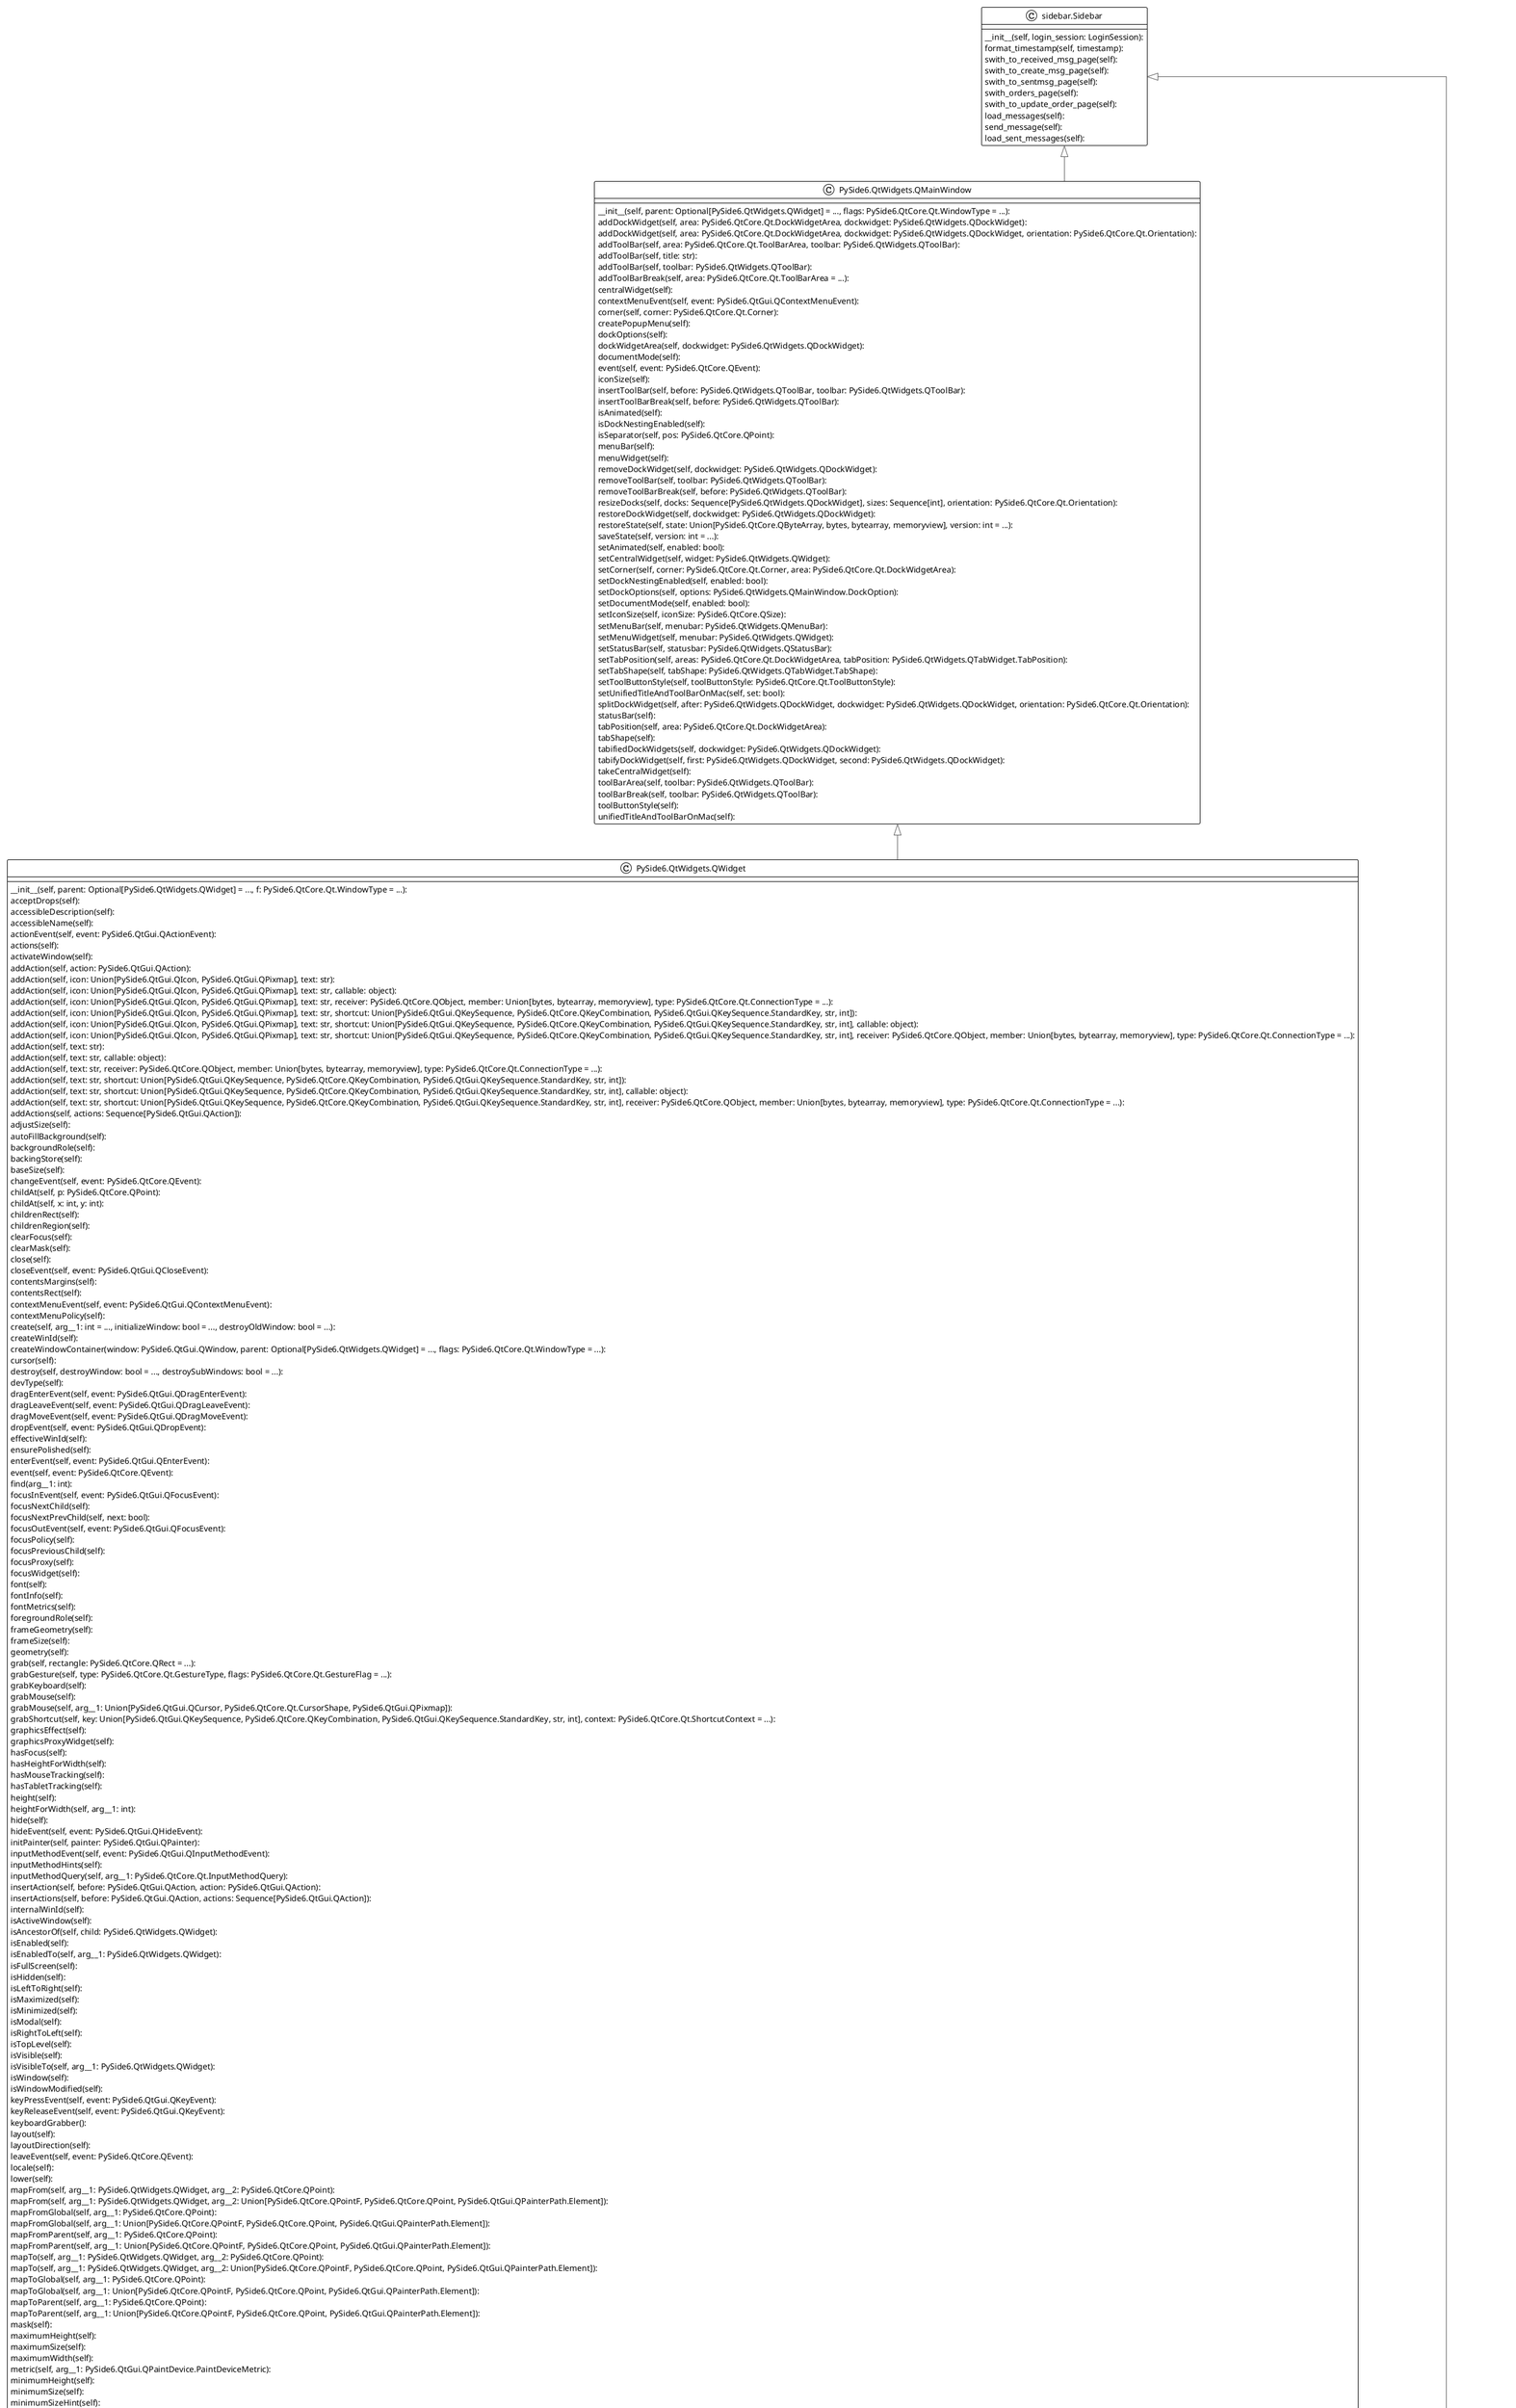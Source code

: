 @startuml

!theme plain
top to bottom direction
skinparam linetype ortho

class node5 as "PySide6.QtCore.QObject" {
   __init__(self, parent: Optional[PySide6.QtCore.QObject] = ...): 
   blockSignals(self, b: bool): 
   childEvent(self, event: PySide6.QtCore.QChildEvent): 
   children(self): 
   connect(self, sender: PySide6.QtCore.QObject, signal: Union[bytes, bytearray, memoryview], member: Union[bytes, bytearray, memoryview], type: PySide6.QtCore.Qt.ConnectionType = ...): 
   connect(self, signal: Union[bytes, bytearray, memoryview], functor: Callable, type: PySide6.QtCore.Qt.ConnectionType = ...): 
   connect(self, signal: Union[bytes, bytearray, memoryview], receiver: PySide6.QtCore.QObject, method: Union[bytes, bytearray, memoryview], type: PySide6.QtCore.Qt.ConnectionType = ...): 
   connect(sender: PySide6.QtCore.QObject, signal: PySide6.QtCore.QMetaMethod, receiver: PySide6.QtCore.QObject, method: PySide6.QtCore.QMetaMethod, type: PySide6.QtCore.Qt.ConnectionType = ...): 
   connect(sender: PySide6.QtCore.QObject, signal: Union[bytes, bytearray, memoryview], context: PySide6.QtCore.QObject, functor: Callable, type: PySide6.QtCore.Qt.ConnectionType = ...): 
   connect(sender: PySide6.QtCore.QObject, signal: Union[bytes, bytearray, memoryview], functor: Callable, type: PySide6.QtCore.Qt.ConnectionType = ...): 
   connect(sender: PySide6.QtCore.QObject, signal: Union[bytes, bytearray, memoryview], receiver: PySide6.QtCore.QObject, member: Union[bytes, bytearray, memoryview], type: PySide6.QtCore.Qt.ConnectionType = ...): 
   connectNotify(self, signal: PySide6.QtCore.QMetaMethod): 
   customEvent(self, event: PySide6.QtCore.QEvent): 
   deleteLater(self): 
   disconnect(connection: PySide6.QtCore.QMetaObject.Connection): 
   disconnect(self, receiver: PySide6.QtCore.QObject, member: Union[bytes, bytearray, memoryview, NoneType] = ...): 
   disconnect(self, signal: Union[bytes, bytearray, memoryview], functor: Callable): 
   disconnect(self, signal: Union[bytes, bytearray, memoryview], receiver: PySide6.QtCore.QObject, member: Union[bytes, bytearray, memoryview]): 
   disconnect(sender: PySide6.QtCore.QObject, signal: PySide6.QtCore.QMetaMethod, receiver: PySide6.QtCore.QObject, member: PySide6.QtCore.QMetaMethod): 
   disconnect(sender: PySide6.QtCore.QObject, signal: Union[bytes, bytearray, memoryview], functor: Callable): 
   disconnect(sender: PySide6.QtCore.QObject, signal: Union[bytes, bytearray, memoryview], receiver: PySide6.QtCore.QObject, member: Union[bytes, bytearray, memoryview]): 
   disconnectNotify(self, signal: PySide6.QtCore.QMetaMethod): 
   dumpObjectInfo(self): 
   dumpObjectTree(self): 
   dynamicPropertyNames(self): 
   emit(self, arg__1: Union[bytes, bytearray, memoryview], *args: None): 
   event(self, event: PySide6.QtCore.QEvent): 
   eventFilter(self, watched: PySide6.QtCore.QObject, event: PySide6.QtCore.QEvent): 
   findChild(self, type: type, name: str = ..., options: PySide6.QtCore.Qt.FindChildOption = ...): 
   findChildren(self, type: type, name: str = ..., options: PySide6.QtCore.Qt.FindChildOption = ...): 
   findChildren(self, type: type, pattern: Union[PySide6.QtCore.QRegularExpression, str], options: PySide6.QtCore.Qt.FindChildOption = ...): 
   inherits(self, classname: Union[bytes, bytearray, memoryview]): 
   installEventFilter(self, filterObj: PySide6.QtCore.QObject): 
   isQuickItemType(self): 
   isSignalConnected(self, signal: PySide6.QtCore.QMetaMethod): 
   isWidgetType(self): 
   isWindowType(self): 
   killTimer(self, id: int): 
   metaObject(self): 
   moveToThread(self, arg__1: PySide6.QtCore.QThread): 
   objectName(self): 
   parent(self): 
   property(self, name: str): 
   receivers(self, signal: Union[bytes, bytearray, memoryview]): 
   removeEventFilter(self, obj: PySide6.QtCore.QObject): 
   sender(self): 
   senderSignalIndex(self): 
   setObjectName(self, name: str): 
   setParent(self, parent: Optional[PySide6.QtCore.QObject]): 
   setProperty(self, name: str, value: Any): 
   signalsBlocked(self): 
   startTimer(self, interval: int, timerType: PySide6.QtCore.Qt.TimerType = ...): 
   thread(self): 
   timerEvent(self, event: PySide6.QtCore.QTimerEvent): 
   tr(self, sourceText: str, disambiguation: Optional[str] = ..., n: int = ...): 
}
class node0 as "PySide6.QtGui.QPaintDevice" {
   __init__(self): 
   colorCount(self): 
   depth(self): 
   devType(self): 
   devicePixelRatio(self): 
   devicePixelRatioF(self): 
   devicePixelRatioFScale(): 
   height(self): 
   heightMM(self): 
   initPainter(self, painter: PySide6.QtGui.QPainter): 
   logicalDpiX(self): 
   logicalDpiY(self): 
   metric(self, metric: PySide6.QtGui.QPaintDevice.PaintDeviceMetric): 
   paintEngine(self): 
   paintingActive(self): 
   physicalDpiX(self): 
   physicalDpiY(self): 
   redirected(self, offset: PySide6.QtCore.QPoint): 
   sharedPainter(self): 
   width(self): 
   widthMM(self): 
}
class node3 as "PySide6.QtWidgets.QMainWindow" {
   __init__(self, parent: Optional[PySide6.QtWidgets.QWidget] = ..., flags: PySide6.QtCore.Qt.WindowType = ...): 
   addDockWidget(self, area: PySide6.QtCore.Qt.DockWidgetArea, dockwidget: PySide6.QtWidgets.QDockWidget): 
   addDockWidget(self, area: PySide6.QtCore.Qt.DockWidgetArea, dockwidget: PySide6.QtWidgets.QDockWidget, orientation: PySide6.QtCore.Qt.Orientation): 
   addToolBar(self, area: PySide6.QtCore.Qt.ToolBarArea, toolbar: PySide6.QtWidgets.QToolBar): 
   addToolBar(self, title: str): 
   addToolBar(self, toolbar: PySide6.QtWidgets.QToolBar): 
   addToolBarBreak(self, area: PySide6.QtCore.Qt.ToolBarArea = ...): 
   centralWidget(self): 
   contextMenuEvent(self, event: PySide6.QtGui.QContextMenuEvent): 
   corner(self, corner: PySide6.QtCore.Qt.Corner): 
   createPopupMenu(self): 
   dockOptions(self): 
   dockWidgetArea(self, dockwidget: PySide6.QtWidgets.QDockWidget): 
   documentMode(self): 
   event(self, event: PySide6.QtCore.QEvent): 
   iconSize(self): 
   insertToolBar(self, before: PySide6.QtWidgets.QToolBar, toolbar: PySide6.QtWidgets.QToolBar): 
   insertToolBarBreak(self, before: PySide6.QtWidgets.QToolBar): 
   isAnimated(self): 
   isDockNestingEnabled(self): 
   isSeparator(self, pos: PySide6.QtCore.QPoint): 
   menuBar(self): 
   menuWidget(self): 
   removeDockWidget(self, dockwidget: PySide6.QtWidgets.QDockWidget): 
   removeToolBar(self, toolbar: PySide6.QtWidgets.QToolBar): 
   removeToolBarBreak(self, before: PySide6.QtWidgets.QToolBar): 
   resizeDocks(self, docks: Sequence[PySide6.QtWidgets.QDockWidget], sizes: Sequence[int], orientation: PySide6.QtCore.Qt.Orientation): 
   restoreDockWidget(self, dockwidget: PySide6.QtWidgets.QDockWidget): 
   restoreState(self, state: Union[PySide6.QtCore.QByteArray, bytes, bytearray, memoryview], version: int = ...): 
   saveState(self, version: int = ...): 
   setAnimated(self, enabled: bool): 
   setCentralWidget(self, widget: PySide6.QtWidgets.QWidget): 
   setCorner(self, corner: PySide6.QtCore.Qt.Corner, area: PySide6.QtCore.Qt.DockWidgetArea): 
   setDockNestingEnabled(self, enabled: bool): 
   setDockOptions(self, options: PySide6.QtWidgets.QMainWindow.DockOption): 
   setDocumentMode(self, enabled: bool): 
   setIconSize(self, iconSize: PySide6.QtCore.QSize): 
   setMenuBar(self, menubar: PySide6.QtWidgets.QMenuBar): 
   setMenuWidget(self, menubar: PySide6.QtWidgets.QWidget): 
   setStatusBar(self, statusbar: PySide6.QtWidgets.QStatusBar): 
   setTabPosition(self, areas: PySide6.QtCore.Qt.DockWidgetArea, tabPosition: PySide6.QtWidgets.QTabWidget.TabPosition): 
   setTabShape(self, tabShape: PySide6.QtWidgets.QTabWidget.TabShape): 
   setToolButtonStyle(self, toolButtonStyle: PySide6.QtCore.Qt.ToolButtonStyle): 
   setUnifiedTitleAndToolBarOnMac(self, set: bool): 
   splitDockWidget(self, after: PySide6.QtWidgets.QDockWidget, dockwidget: PySide6.QtWidgets.QDockWidget, orientation: PySide6.QtCore.Qt.Orientation): 
   statusBar(self): 
   tabPosition(self, area: PySide6.QtCore.Qt.DockWidgetArea): 
   tabShape(self): 
   tabifiedDockWidgets(self, dockwidget: PySide6.QtWidgets.QDockWidget): 
   tabifyDockWidget(self, first: PySide6.QtWidgets.QDockWidget, second: PySide6.QtWidgets.QDockWidget): 
   takeCentralWidget(self): 
   toolBarArea(self, toolbar: PySide6.QtWidgets.QToolBar): 
   toolBarBreak(self, toolbar: PySide6.QtWidgets.QToolBar): 
   toolButtonStyle(self): 
   unifiedTitleAndToolBarOnMac(self): 
}
class node8 as "PySide6.QtWidgets.QWidget" {
   __init__(self, parent: Optional[PySide6.QtWidgets.QWidget] = ..., f: PySide6.QtCore.Qt.WindowType = ...): 
   acceptDrops(self): 
   accessibleDescription(self): 
   accessibleName(self): 
   actionEvent(self, event: PySide6.QtGui.QActionEvent): 
   actions(self): 
   activateWindow(self): 
   addAction(self, action: PySide6.QtGui.QAction): 
   addAction(self, icon: Union[PySide6.QtGui.QIcon, PySide6.QtGui.QPixmap], text: str): 
   addAction(self, icon: Union[PySide6.QtGui.QIcon, PySide6.QtGui.QPixmap], text: str, callable: object): 
   addAction(self, icon: Union[PySide6.QtGui.QIcon, PySide6.QtGui.QPixmap], text: str, receiver: PySide6.QtCore.QObject, member: Union[bytes, bytearray, memoryview], type: PySide6.QtCore.Qt.ConnectionType = ...): 
   addAction(self, icon: Union[PySide6.QtGui.QIcon, PySide6.QtGui.QPixmap], text: str, shortcut: Union[PySide6.QtGui.QKeySequence, PySide6.QtCore.QKeyCombination, PySide6.QtGui.QKeySequence.StandardKey, str, int]): 
   addAction(self, icon: Union[PySide6.QtGui.QIcon, PySide6.QtGui.QPixmap], text: str, shortcut: Union[PySide6.QtGui.QKeySequence, PySide6.QtCore.QKeyCombination, PySide6.QtGui.QKeySequence.StandardKey, str, int], callable: object): 
   addAction(self, icon: Union[PySide6.QtGui.QIcon, PySide6.QtGui.QPixmap], text: str, shortcut: Union[PySide6.QtGui.QKeySequence, PySide6.QtCore.QKeyCombination, PySide6.QtGui.QKeySequence.StandardKey, str, int], receiver: PySide6.QtCore.QObject, member: Union[bytes, bytearray, memoryview], type: PySide6.QtCore.Qt.ConnectionType = ...): 
   addAction(self, text: str): 
   addAction(self, text: str, callable: object): 
   addAction(self, text: str, receiver: PySide6.QtCore.QObject, member: Union[bytes, bytearray, memoryview], type: PySide6.QtCore.Qt.ConnectionType = ...): 
   addAction(self, text: str, shortcut: Union[PySide6.QtGui.QKeySequence, PySide6.QtCore.QKeyCombination, PySide6.QtGui.QKeySequence.StandardKey, str, int]): 
   addAction(self, text: str, shortcut: Union[PySide6.QtGui.QKeySequence, PySide6.QtCore.QKeyCombination, PySide6.QtGui.QKeySequence.StandardKey, str, int], callable: object): 
   addAction(self, text: str, shortcut: Union[PySide6.QtGui.QKeySequence, PySide6.QtCore.QKeyCombination, PySide6.QtGui.QKeySequence.StandardKey, str, int], receiver: PySide6.QtCore.QObject, member: Union[bytes, bytearray, memoryview], type: PySide6.QtCore.Qt.ConnectionType = ...): 
   addActions(self, actions: Sequence[PySide6.QtGui.QAction]): 
   adjustSize(self): 
   autoFillBackground(self): 
   backgroundRole(self): 
   backingStore(self): 
   baseSize(self): 
   changeEvent(self, event: PySide6.QtCore.QEvent): 
   childAt(self, p: PySide6.QtCore.QPoint): 
   childAt(self, x: int, y: int): 
   childrenRect(self): 
   childrenRegion(self): 
   clearFocus(self): 
   clearMask(self): 
   close(self): 
   closeEvent(self, event: PySide6.QtGui.QCloseEvent): 
   contentsMargins(self): 
   contentsRect(self): 
   contextMenuEvent(self, event: PySide6.QtGui.QContextMenuEvent): 
   contextMenuPolicy(self): 
   create(self, arg__1: int = ..., initializeWindow: bool = ..., destroyOldWindow: bool = ...): 
   createWinId(self): 
   createWindowContainer(window: PySide6.QtGui.QWindow, parent: Optional[PySide6.QtWidgets.QWidget] = ..., flags: PySide6.QtCore.Qt.WindowType = ...): 
   cursor(self): 
   destroy(self, destroyWindow: bool = ..., destroySubWindows: bool = ...): 
   devType(self): 
   dragEnterEvent(self, event: PySide6.QtGui.QDragEnterEvent): 
   dragLeaveEvent(self, event: PySide6.QtGui.QDragLeaveEvent): 
   dragMoveEvent(self, event: PySide6.QtGui.QDragMoveEvent): 
   dropEvent(self, event: PySide6.QtGui.QDropEvent): 
   effectiveWinId(self): 
   ensurePolished(self): 
   enterEvent(self, event: PySide6.QtGui.QEnterEvent): 
   event(self, event: PySide6.QtCore.QEvent): 
   find(arg__1: int): 
   focusInEvent(self, event: PySide6.QtGui.QFocusEvent): 
   focusNextChild(self): 
   focusNextPrevChild(self, next: bool): 
   focusOutEvent(self, event: PySide6.QtGui.QFocusEvent): 
   focusPolicy(self): 
   focusPreviousChild(self): 
   focusProxy(self): 
   focusWidget(self): 
   font(self): 
   fontInfo(self): 
   fontMetrics(self): 
   foregroundRole(self): 
   frameGeometry(self): 
   frameSize(self): 
   geometry(self): 
   grab(self, rectangle: PySide6.QtCore.QRect = ...): 
   grabGesture(self, type: PySide6.QtCore.Qt.GestureType, flags: PySide6.QtCore.Qt.GestureFlag = ...): 
   grabKeyboard(self): 
   grabMouse(self): 
   grabMouse(self, arg__1: Union[PySide6.QtGui.QCursor, PySide6.QtCore.Qt.CursorShape, PySide6.QtGui.QPixmap]): 
   grabShortcut(self, key: Union[PySide6.QtGui.QKeySequence, PySide6.QtCore.QKeyCombination, PySide6.QtGui.QKeySequence.StandardKey, str, int], context: PySide6.QtCore.Qt.ShortcutContext = ...): 
   graphicsEffect(self): 
   graphicsProxyWidget(self): 
   hasFocus(self): 
   hasHeightForWidth(self): 
   hasMouseTracking(self): 
   hasTabletTracking(self): 
   height(self): 
   heightForWidth(self, arg__1: int): 
   hide(self): 
   hideEvent(self, event: PySide6.QtGui.QHideEvent): 
   initPainter(self, painter: PySide6.QtGui.QPainter): 
   inputMethodEvent(self, event: PySide6.QtGui.QInputMethodEvent): 
   inputMethodHints(self): 
   inputMethodQuery(self, arg__1: PySide6.QtCore.Qt.InputMethodQuery): 
   insertAction(self, before: PySide6.QtGui.QAction, action: PySide6.QtGui.QAction): 
   insertActions(self, before: PySide6.QtGui.QAction, actions: Sequence[PySide6.QtGui.QAction]): 
   internalWinId(self): 
   isActiveWindow(self): 
   isAncestorOf(self, child: PySide6.QtWidgets.QWidget): 
   isEnabled(self): 
   isEnabledTo(self, arg__1: PySide6.QtWidgets.QWidget): 
   isFullScreen(self): 
   isHidden(self): 
   isLeftToRight(self): 
   isMaximized(self): 
   isMinimized(self): 
   isModal(self): 
   isRightToLeft(self): 
   isTopLevel(self): 
   isVisible(self): 
   isVisibleTo(self, arg__1: PySide6.QtWidgets.QWidget): 
   isWindow(self): 
   isWindowModified(self): 
   keyPressEvent(self, event: PySide6.QtGui.QKeyEvent): 
   keyReleaseEvent(self, event: PySide6.QtGui.QKeyEvent): 
   keyboardGrabber(): 
   layout(self): 
   layoutDirection(self): 
   leaveEvent(self, event: PySide6.QtCore.QEvent): 
   locale(self): 
   lower(self): 
   mapFrom(self, arg__1: PySide6.QtWidgets.QWidget, arg__2: PySide6.QtCore.QPoint): 
   mapFrom(self, arg__1: PySide6.QtWidgets.QWidget, arg__2: Union[PySide6.QtCore.QPointF, PySide6.QtCore.QPoint, PySide6.QtGui.QPainterPath.Element]): 
   mapFromGlobal(self, arg__1: PySide6.QtCore.QPoint): 
   mapFromGlobal(self, arg__1: Union[PySide6.QtCore.QPointF, PySide6.QtCore.QPoint, PySide6.QtGui.QPainterPath.Element]): 
   mapFromParent(self, arg__1: PySide6.QtCore.QPoint): 
   mapFromParent(self, arg__1: Union[PySide6.QtCore.QPointF, PySide6.QtCore.QPoint, PySide6.QtGui.QPainterPath.Element]): 
   mapTo(self, arg__1: PySide6.QtWidgets.QWidget, arg__2: PySide6.QtCore.QPoint): 
   mapTo(self, arg__1: PySide6.QtWidgets.QWidget, arg__2: Union[PySide6.QtCore.QPointF, PySide6.QtCore.QPoint, PySide6.QtGui.QPainterPath.Element]): 
   mapToGlobal(self, arg__1: PySide6.QtCore.QPoint): 
   mapToGlobal(self, arg__1: Union[PySide6.QtCore.QPointF, PySide6.QtCore.QPoint, PySide6.QtGui.QPainterPath.Element]): 
   mapToParent(self, arg__1: PySide6.QtCore.QPoint): 
   mapToParent(self, arg__1: Union[PySide6.QtCore.QPointF, PySide6.QtCore.QPoint, PySide6.QtGui.QPainterPath.Element]): 
   mask(self): 
   maximumHeight(self): 
   maximumSize(self): 
   maximumWidth(self): 
   metric(self, arg__1: PySide6.QtGui.QPaintDevice.PaintDeviceMetric): 
   minimumHeight(self): 
   minimumSize(self): 
   minimumSizeHint(self): 
   minimumWidth(self): 
   mouseDoubleClickEvent(self, event: PySide6.QtGui.QMouseEvent): 
   mouseGrabber(): 
   mouseMoveEvent(self, event: PySide6.QtGui.QMouseEvent): 
   mousePressEvent(self, event: PySide6.QtGui.QMouseEvent): 
   mouseReleaseEvent(self, event: PySide6.QtGui.QMouseEvent): 
   move(self, arg__1: PySide6.QtCore.QPoint): 
   move(self, x: int, y: int): 
   moveEvent(self, event: PySide6.QtGui.QMoveEvent): 
   nativeEvent(self, eventType: Union[PySide6.QtCore.QByteArray, bytes, bytearray, memoryview], message: int): 
   nativeParentWidget(self): 
   nextInFocusChain(self): 
   normalGeometry(self): 
   overrideWindowFlags(self, type: PySide6.QtCore.Qt.WindowType): 
   overrideWindowState(self, state: PySide6.QtCore.Qt.WindowState): 
   paintEngine(self): 
   paintEvent(self, event: PySide6.QtGui.QPaintEvent): 
   palette(self): 
   parentWidget(self): 
   pos(self): 
   previousInFocusChain(self): 
   raise_(self): 
   rect(self): 
   redirected(self, offset: PySide6.QtCore.QPoint): 
   releaseKeyboard(self): 
   releaseMouse(self): 
   releaseShortcut(self, id: int): 
   removeAction(self, action: PySide6.QtGui.QAction): 
   render(self, painter: PySide6.QtGui.QPainter, targetOffset: PySide6.QtCore.QPoint, sourceRegion: Union[PySide6.QtGui.QRegion, PySide6.QtGui.QBitmap, PySide6.QtGui.QPolygon, PySide6.QtCore.QRect] = ..., renderFlags: PySide6.QtWidgets.QWidget.RenderFlag = ...): 
   render(self, target: PySide6.QtGui.QPaintDevice, targetOffset: PySide6.QtCore.QPoint = ..., sourceRegion: Union[PySide6.QtGui.QRegion, PySide6.QtGui.QBitmap, PySide6.QtGui.QPolygon, PySide6.QtCore.QRect] = ..., renderFlags: PySide6.QtWidgets.QWidget.RenderFlag = ...): 
   repaint(self): 
   repaint(self, arg__1: PySide6.QtCore.QRect): 
   repaint(self, arg__1: Union[PySide6.QtGui.QRegion, PySide6.QtGui.QBitmap, PySide6.QtGui.QPolygon, PySide6.QtCore.QRect]): 
   repaint(self, x: int, y: int, w: int, h: int): 
   resize(self, arg__1: PySide6.QtCore.QSize): 
   resize(self, w: int, h: int): 
   resizeEvent(self, event: PySide6.QtGui.QResizeEvent): 
   restoreGeometry(self, geometry: Union[PySide6.QtCore.QByteArray, bytes, bytearray, memoryview]): 
   saveGeometry(self): 
   screen(self): 
   scroll(self, dx: int, dy: int): 
   scroll(self, dx: int, dy: int, arg__3: PySide6.QtCore.QRect): 
   setAcceptDrops(self, on: bool): 
   setAccessibleDescription(self, description: str): 
   setAccessibleName(self, name: str): 
   setAttribute(self, arg__1: PySide6.QtCore.Qt.WidgetAttribute, on: bool = ...): 
   setAutoFillBackground(self, enabled: bool): 
   setBackgroundRole(self, arg__1: PySide6.QtGui.QPalette.ColorRole): 
   setBaseSize(self, arg__1: PySide6.QtCore.QSize): 
   setBaseSize(self, basew: int, baseh: int): 
   setContentsMargins(self, left: int, top: int, right: int, bottom: int): 
   setContentsMargins(self, margins: PySide6.QtCore.QMargins): 
   setContextMenuPolicy(self, policy: PySide6.QtCore.Qt.ContextMenuPolicy): 
   setCursor(self, arg__1: Union[PySide6.QtGui.QCursor, PySide6.QtCore.Qt.CursorShape, PySide6.QtGui.QPixmap]): 
   setDisabled(self, arg__1: bool): 
   setEnabled(self, arg__1: bool): 
   setFixedHeight(self, h: int): 
   setFixedSize(self, arg__1: PySide6.QtCore.QSize): 
   setFixedSize(self, w: int, h: int): 
   setFixedWidth(self, w: int): 
   setFocus(self): 
   setFocus(self, reason: PySide6.QtCore.Qt.FocusReason): 
   setFocusPolicy(self, policy: PySide6.QtCore.Qt.FocusPolicy): 
   setFocusProxy(self, arg__1: PySide6.QtWidgets.QWidget): 
   setFont(self, arg__1: Union[PySide6.QtGui.QFont, str, Sequence[str]]): 
   setForegroundRole(self, arg__1: PySide6.QtGui.QPalette.ColorRole): 
   setGeometry(self, arg__1: PySide6.QtCore.QRect): 
   setGeometry(self, x: int, y: int, w: int, h: int): 
   setGraphicsEffect(self, effect: PySide6.QtWidgets.QGraphicsEffect): 
   setHidden(self, hidden: bool): 
   setInputMethodHints(self, hints: PySide6.QtCore.Qt.InputMethodHint): 
   setLayout(self, arg__1: PySide6.QtWidgets.QLayout): 
   setLayoutDirection(self, direction: PySide6.QtCore.Qt.LayoutDirection): 
   setLocale(self, locale: Union[PySide6.QtCore.QLocale, PySide6.QtCore.QLocale.Language]): 
   setMask(self, arg__1: Union[PySide6.QtGui.QBitmap, str]): 
   setMask(self, arg__1: Union[PySide6.QtGui.QRegion, PySide6.QtGui.QBitmap, PySide6.QtGui.QPolygon, PySide6.QtCore.QRect]): 
   setMaximumHeight(self, maxh: int): 
   setMaximumSize(self, arg__1: PySide6.QtCore.QSize): 
   setMaximumSize(self, maxw: int, maxh: int): 
   setMaximumWidth(self, maxw: int): 
   setMinimumHeight(self, minh: int): 
   setMinimumSize(self, arg__1: PySide6.QtCore.QSize): 
   setMinimumSize(self, minw: int, minh: int): 
   setMinimumWidth(self, minw: int): 
   setMouseTracking(self, enable: bool): 
   setPalette(self, arg__1: Union[PySide6.QtGui.QPalette, PySide6.QtCore.Qt.GlobalColor, PySide6.QtGui.QColor]): 
   setParent(self, parent: Optional[PySide6.QtWidgets.QWidget]): 
   setParent(self, parent: Optional[PySide6.QtWidgets.QWidget], f: PySide6.QtCore.Qt.WindowType): 
   setScreen(self, arg__1: PySide6.QtGui.QScreen): 
   setShortcutAutoRepeat(self, id: int, enable: bool = ...): 
   setShortcutEnabled(self, id: int, enable: bool = ...): 
   setSizeIncrement(self, arg__1: PySide6.QtCore.QSize): 
   setSizeIncrement(self, w: int, h: int): 
   setSizePolicy(self, arg__1: PySide6.QtWidgets.QSizePolicy): 
   setSizePolicy(self, horizontal: PySide6.QtWidgets.QSizePolicy.Policy, vertical: PySide6.QtWidgets.QSizePolicy.Policy): 
   setStatusTip(self, arg__1: str): 
   setStyle(self, arg__1: PySide6.QtWidgets.QStyle): 
   setStyleSheet(self, styleSheet: str): 
   setTabOrder(arg__1: PySide6.QtWidgets.QWidget, arg__2: PySide6.QtWidgets.QWidget): 
   setTabletTracking(self, enable: bool): 
   setToolTip(self, arg__1: str): 
   setToolTipDuration(self, msec: int): 
   setUpdatesEnabled(self, enable: bool): 
   setVisible(self, visible: bool): 
   setWhatsThis(self, arg__1: str): 
   setWindowFilePath(self, filePath: str): 
   setWindowFlag(self, arg__1: PySide6.QtCore.Qt.WindowType, on: bool = ...): 
   setWindowFlags(self, type: PySide6.QtCore.Qt.WindowType): 
   setWindowIcon(self, icon: Union[PySide6.QtGui.QIcon, PySide6.QtGui.QPixmap]): 
   setWindowIconText(self, arg__1: str): 
   setWindowModality(self, windowModality: PySide6.QtCore.Qt.WindowModality): 
   setWindowModified(self, arg__1: bool): 
   setWindowOpacity(self, level: float): 
   setWindowRole(self, arg__1: str): 
   setWindowState(self, state: PySide6.QtCore.Qt.WindowState): 
   setWindowTitle(self, arg__1: str): 
   sharedPainter(self): 
   show(self): 
   showEvent(self, event: PySide6.QtGui.QShowEvent): 
   showFullScreen(self): 
   showMaximized(self): 
   showMinimized(self): 
   showNormal(self): 
   size(self): 
   sizeHint(self): 
   sizeIncrement(self): 
   sizePolicy(self): 
   stackUnder(self, arg__1: PySide6.QtWidgets.QWidget): 
   statusTip(self): 
   style(self): 
   styleSheet(self): 
   tabletEvent(self, event: PySide6.QtGui.QTabletEvent): 
   testAttribute(self, arg__1: PySide6.QtCore.Qt.WidgetAttribute): 
   toolTip(self): 
   toolTipDuration(self): 
   topLevelWidget(self): 
   underMouse(self): 
   ungrabGesture(self, type: PySide6.QtCore.Qt.GestureType): 
   unsetCursor(self): 
   unsetLayoutDirection(self): 
   unsetLocale(self): 
   update(self): 
   update(self, arg__1: PySide6.QtCore.QRect): 
   update(self, arg__1: Union[PySide6.QtGui.QRegion, PySide6.QtGui.QBitmap, PySide6.QtGui.QPolygon, PySide6.QtCore.QRect]): 
   update(self, x: int, y: int, w: int, h: int): 
   updateGeometry(self): 
   updateMicroFocus(self, query: PySide6.QtCore.Qt.InputMethodQuery = ...): 
   updatesEnabled(self): 
   visibleRegion(self): 
   whatsThis(self): 
   wheelEvent(self, event: PySide6.QtGui.QWheelEvent): 
   width(self): 
   winId(self): 
   window(self): 
   windowFilePath(self): 
   windowFlags(self): 
   windowHandle(self): 
   windowIcon(self): 
   windowIconText(self): 
   windowModality(self): 
   windowOpacity(self): 
   windowRole(self): 
   windowState(self): 
   windowTitle(self): 
   windowType(self): 
   x(self): 
   y(self): 
}
class object {
   __class__(self: Self): 
   __class__(self, __type: type[object]): 
   __init__(self): 
   __new__(cls: type[Self]): 
   __setattr__(self, __name: str, __value: Any): 
   __delattr__(self, __name: str): 
   __eq__(self, __o: object): 
   __ne__(self, __o: object): 
   __str__(self): 
   __repr__(self): 
   __hash__(self): 
   __format__(self, __format_spec: str): 
   __getattribute__(self, __name: str): 
   __sizeof__(self): 
   __reduce__(self): 
   __reduce_ex__(self, __protocol: SupportsIndex): 
   __reduce_ex__(self, __protocol: int): 
   __dir__(self): 
   __init_subclass__(cls): 
}
class node1 as "shiboken6.Shiboken.Object" {
   __init__(self): 
}
class node2 as "sidebar.Sidebar" {
   __init__(self, login_session: LoginSession): 
   format_timestamp(self, timestamp): 
   swith_to_received_msg_page(self): 
   swith_to_create_msg_page(self): 
   swith_to_sentmsg_page(self): 
   swith_orders_page(self): 
   swith_to_update_order_page(self): 
   load_messages(self): 
   send_message(self): 
   load_sent_messages(self): 
}
class node6 as "typing.Hashable" {
   __hash__(self): 
}
class node7 as "ui_sidebar.Ui_MainWindow" {
   setupUi(self, MainWindow): 
   retranslateUi(self, MainWindow): 
}

node5   ^-[#595959,plain]-  node1  
node0   ^-[#595959,plain]-  node1  
node3   ^-[#595959,plain]-  node8  
node8   ^-[#595959,plain]-  node5  
node8   ^-[#595959,plain]-  node0  
object  ^-[#595959,dashed]-  node6  
node1   ^-[#595959,plain]-  object 
node2   ^-[#595959,plain]-  node3  
node2   ^-[#595959,plain]-  node7  
node7   ^-[#595959,plain]-  object 
@enduml
